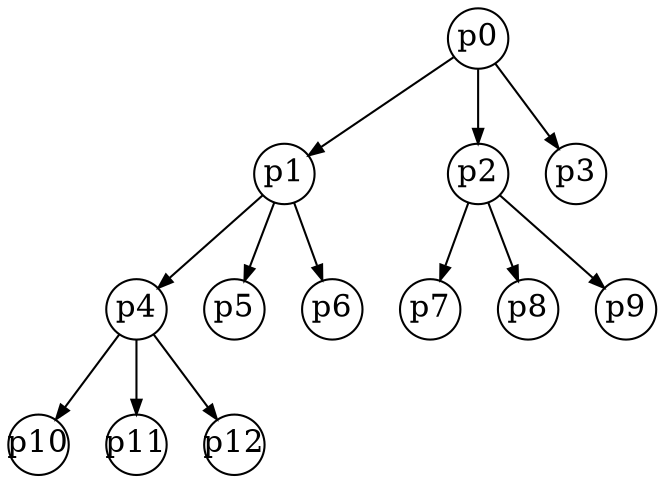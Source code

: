digraph sample {
  node [width="0.4", height="0.4",fixedsize="true", fontsize="15"];
  p0 -> p1[arrowsize = 0.7];
  p0 -> p2[arrowsize = 0.7];
  p0 -> p3[arrowsize = 0.7];
  p1 -> p4[arrowsize = 0.7];
  p1 -> p5[arrowsize = 0.7];
  p1 -> p6[arrowsize = 0.7];
  p2 -> p7[arrowsize = 0.7];
  p2 -> p8[arrowsize = 0.7];
  p2 -> p9[arrowsize = 0.7];
  p4 -> p10[arrowsize = 0.7];
  p4 -> p11[arrowsize = 0.7];
  p4 -> p12[arrowsize = 0.7];
}

